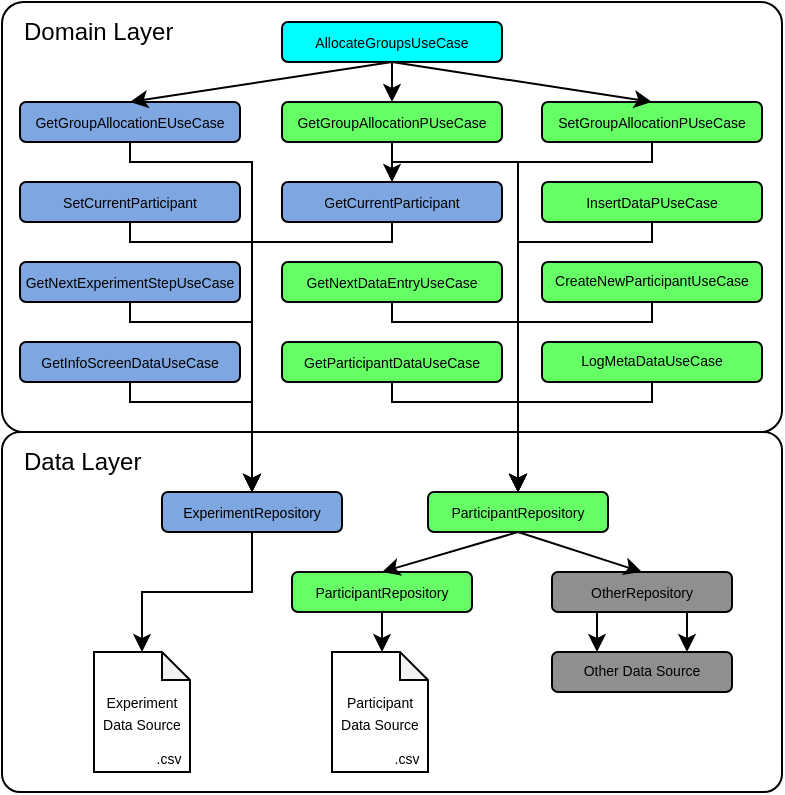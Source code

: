 <mxfile version="21.6.5" type="device">
  <diagram name="Page-1" id="OpWTwDbj9fGWJGAPWJQz">
    <mxGraphModel dx="474" dy="675" grid="1" gridSize="10" guides="1" tooltips="1" connect="1" arrows="1" fold="1" page="1" pageScale="1" pageWidth="390" pageHeight="400" math="0" shadow="0">
      <root>
        <mxCell id="0" />
        <mxCell id="1" parent="0" />
        <mxCell id="vBTqLdXRIyOvVhQML8VP-28" value="" style="rounded=1;whiteSpace=wrap;html=1;align=left;arcSize=5;" parent="1" vertex="1">
          <mxGeometry y="-400" width="390" height="215" as="geometry" />
        </mxCell>
        <mxCell id="BiqcfHCSWog3dznEfrMv-2" style="edgeStyle=orthogonalEdgeStyle;rounded=0;orthogonalLoop=1;jettySize=auto;html=1;entryX=0.5;entryY=0;entryDx=0;entryDy=0;" parent="1" source="BiqcfHCSWog3dznEfrMv-1" target="JxlkHMdp25saiBgIkoPC-2" edge="1">
          <mxGeometry relative="1" as="geometry">
            <Array as="points">
              <mxPoint x="325" y="-320" />
              <mxPoint x="258" y="-320" />
            </Array>
          </mxGeometry>
        </mxCell>
        <mxCell id="BiqcfHCSWog3dznEfrMv-1" value="&lt;p style=&quot;line-height: 70%;&quot;&gt;&lt;font style=&quot;font-size: 7px;&quot;&gt;SetGroupAllocationPUseCase&lt;/font&gt;&lt;br&gt;&lt;/p&gt;" style="rounded=1;whiteSpace=wrap;html=1;fillColor=#66FF66;" parent="1" vertex="1">
          <mxGeometry x="270" y="-350" width="110" height="20" as="geometry" />
        </mxCell>
        <mxCell id="ATXnocJcbOEIk6kjFFpH-1" value="" style="rounded=1;whiteSpace=wrap;html=1;align=left;arcSize=5;" parent="1" vertex="1">
          <mxGeometry y="-185" width="390" height="180" as="geometry" />
        </mxCell>
        <mxCell id="vBTqLdXRIyOvVhQML8VP-19" style="edgeStyle=orthogonalEdgeStyle;rounded=0;orthogonalLoop=1;jettySize=auto;html=1;entryX=0.5;entryY=0;entryDx=0;entryDy=0;entryPerimeter=0;" parent="1" source="JxlkHMdp25saiBgIkoPC-1" target="vBTqLdXRIyOvVhQML8VP-18" edge="1">
          <mxGeometry relative="1" as="geometry" />
        </mxCell>
        <mxCell id="JxlkHMdp25saiBgIkoPC-1" value="&lt;p style=&quot;line-height: 70%;&quot;&gt;&lt;font style=&quot;font-size: 7px;&quot;&gt;ExperimentRepository&lt;/font&gt;&lt;/p&gt;" style="rounded=1;whiteSpace=wrap;html=1;fillColor=#7EA6E0;" parent="1" vertex="1">
          <mxGeometry x="80" y="-155" width="90" height="20" as="geometry" />
        </mxCell>
        <mxCell id="JxlkHMdp25saiBgIkoPC-2" value="&lt;p style=&quot;line-height: 70%;&quot;&gt;&lt;font style=&quot;font-size: 7px;&quot;&gt;ParticipantRepository&lt;/font&gt;&lt;/p&gt;" style="rounded=1;whiteSpace=wrap;html=1;fillColor=#66FF66;" parent="1" vertex="1">
          <mxGeometry x="213" y="-155" width="90" height="20" as="geometry" />
        </mxCell>
        <mxCell id="vBTqLdXRIyOvVhQML8VP-21" style="edgeStyle=orthogonalEdgeStyle;rounded=0;orthogonalLoop=1;jettySize=auto;html=1;entryX=0.5;entryY=0;entryDx=0;entryDy=0;entryPerimeter=0;" parent="1" source="JxlkHMdp25saiBgIkoPC-4" edge="1">
          <mxGeometry relative="1" as="geometry">
            <mxPoint x="190.0" y="-75" as="targetPoint" />
          </mxGeometry>
        </mxCell>
        <mxCell id="JxlkHMdp25saiBgIkoPC-4" value="&lt;p style=&quot;line-height: 70%;&quot;&gt;&lt;font style=&quot;font-size: 7px;&quot;&gt;ParticipantRepository&lt;/font&gt;&lt;/p&gt;" style="rounded=1;whiteSpace=wrap;html=1;fillColor=#66FF66;" parent="1" vertex="1">
          <mxGeometry x="145" y="-115" width="90" height="20" as="geometry" />
        </mxCell>
        <mxCell id="JxlkHMdp25saiBgIkoPC-5" value="&lt;p style=&quot;line-height: 70%;&quot;&gt;&lt;font style=&quot;font-size: 7px;&quot;&gt;OtherRepository&lt;/font&gt;&lt;/p&gt;" style="rounded=1;whiteSpace=wrap;html=1;fillColor=#8f8f8f;" parent="1" vertex="1">
          <mxGeometry x="275" y="-115" width="90" height="20" as="geometry" />
        </mxCell>
        <mxCell id="JxlkHMdp25saiBgIkoPC-7" value="&lt;p style=&quot;line-height: 70%; font-size: 7px;&quot;&gt;&lt;font style=&quot;font-size: 7px;&quot;&gt;Other Data Source&lt;/font&gt;&lt;/p&gt;" style="rounded=1;whiteSpace=wrap;html=1;fillColor=#8f8f8f;" parent="1" vertex="1">
          <mxGeometry x="275" y="-75" width="90" height="20" as="geometry" />
        </mxCell>
        <mxCell id="JxlkHMdp25saiBgIkoPC-11" value="" style="endArrow=classic;html=1;rounded=0;exitX=0.5;exitY=1;exitDx=0;exitDy=0;entryX=0.5;entryY=0;entryDx=0;entryDy=0;" parent="1" source="JxlkHMdp25saiBgIkoPC-2" target="JxlkHMdp25saiBgIkoPC-4" edge="1">
          <mxGeometry width="50" height="50" relative="1" as="geometry">
            <mxPoint x="108" y="-125" as="sourcePoint" />
            <mxPoint x="108" y="-90" as="targetPoint" />
          </mxGeometry>
        </mxCell>
        <mxCell id="JxlkHMdp25saiBgIkoPC-12" value="" style="endArrow=classic;html=1;rounded=0;entryX=0.5;entryY=0;entryDx=0;entryDy=0;exitX=0.5;exitY=1;exitDx=0;exitDy=0;" parent="1" source="JxlkHMdp25saiBgIkoPC-2" target="JxlkHMdp25saiBgIkoPC-5" edge="1">
          <mxGeometry width="50" height="50" relative="1" as="geometry">
            <mxPoint x="275" y="-135" as="sourcePoint" />
            <mxPoint x="220" y="-90" as="targetPoint" />
          </mxGeometry>
        </mxCell>
        <mxCell id="JxlkHMdp25saiBgIkoPC-15" value="" style="endArrow=classic;html=1;rounded=0;exitX=0.25;exitY=1;exitDx=0;exitDy=0;entryX=0.25;entryY=0;entryDx=0;entryDy=0;" parent="1" source="JxlkHMdp25saiBgIkoPC-5" target="JxlkHMdp25saiBgIkoPC-7" edge="1">
          <mxGeometry width="50" height="50" relative="1" as="geometry">
            <mxPoint x="248" y="-60" as="sourcePoint" />
            <mxPoint x="248" y="-25" as="targetPoint" />
          </mxGeometry>
        </mxCell>
        <mxCell id="JxlkHMdp25saiBgIkoPC-16" value="" style="endArrow=classic;html=1;rounded=0;exitX=0.75;exitY=1;exitDx=0;exitDy=0;entryX=0.75;entryY=0;entryDx=0;entryDy=0;" parent="1" source="JxlkHMdp25saiBgIkoPC-5" target="JxlkHMdp25saiBgIkoPC-7" edge="1">
          <mxGeometry width="50" height="50" relative="1" as="geometry">
            <mxPoint x="322" y="-60" as="sourcePoint" />
            <mxPoint x="322" y="-25" as="targetPoint" />
          </mxGeometry>
        </mxCell>
        <mxCell id="vBTqLdXRIyOvVhQML8VP-24" value="" style="group" parent="1" vertex="1" connectable="0">
          <mxGeometry x="46" y="-75" width="48" height="60" as="geometry" />
        </mxCell>
        <mxCell id="vBTqLdXRIyOvVhQML8VP-18" value="&lt;p style=&quot;line-height: 70%;&quot;&gt;&lt;span style=&quot;font-size: 7px; background-color: initial;&quot;&gt;Experiment Data Source&lt;/span&gt;&lt;br&gt;&lt;/p&gt;" style="shape=note;whiteSpace=wrap;html=1;backgroundOutline=1;darkOpacity=0.05;aspect=fixed;size=14;" parent="vBTqLdXRIyOvVhQML8VP-24" vertex="1">
          <mxGeometry width="48" height="60" as="geometry" />
        </mxCell>
        <mxCell id="vBTqLdXRIyOvVhQML8VP-22" value="&lt;font style=&quot;font-size: 7px;&quot;&gt;.csv&lt;/font&gt;" style="text;html=1;strokeColor=none;fillColor=none;align=center;verticalAlign=middle;whiteSpace=wrap;rounded=0;" parent="vBTqLdXRIyOvVhQML8VP-24" vertex="1">
          <mxGeometry x="28" y="47" width="19" height="10" as="geometry" />
        </mxCell>
        <mxCell id="vBTqLdXRIyOvVhQML8VP-25" value="" style="group" parent="1" vertex="1" connectable="0">
          <mxGeometry x="165" y="-75" width="48" height="60" as="geometry" />
        </mxCell>
        <mxCell id="vBTqLdXRIyOvVhQML8VP-26" value="&lt;p style=&quot;line-height: 70%;&quot;&gt;&lt;span style=&quot;font-size: 7px; background-color: initial;&quot;&gt;Participant Data Source&lt;/span&gt;&lt;br&gt;&lt;/p&gt;" style="shape=note;whiteSpace=wrap;html=1;backgroundOutline=1;darkOpacity=0.05;aspect=fixed;size=14;" parent="vBTqLdXRIyOvVhQML8VP-25" vertex="1">
          <mxGeometry width="48" height="60" as="geometry" />
        </mxCell>
        <mxCell id="vBTqLdXRIyOvVhQML8VP-27" value="&lt;font style=&quot;font-size: 7px;&quot;&gt;.csv&lt;/font&gt;" style="text;html=1;strokeColor=none;fillColor=none;align=center;verticalAlign=middle;whiteSpace=wrap;rounded=0;" parent="vBTqLdXRIyOvVhQML8VP-25" vertex="1">
          <mxGeometry x="28" y="47" width="19" height="10" as="geometry" />
        </mxCell>
        <mxCell id="Vqp6UZmmSM8pug4wSdyq-3" style="edgeStyle=orthogonalEdgeStyle;rounded=0;orthogonalLoop=1;jettySize=auto;html=1;entryX=0.5;entryY=0;entryDx=0;entryDy=0;" parent="1" source="vBTqLdXRIyOvVhQML8VP-95" target="JxlkHMdp25saiBgIkoPC-2" edge="1">
          <mxGeometry relative="1" as="geometry">
            <Array as="points">
              <mxPoint x="195" y="-200" />
              <mxPoint x="258" y="-200" />
            </Array>
          </mxGeometry>
        </mxCell>
        <mxCell id="vBTqLdXRIyOvVhQML8VP-95" value="&lt;p style=&quot;line-height: 70%;&quot;&gt;&lt;font style=&quot;font-size: 7px;&quot;&gt;GetParticipantDataUseCase&lt;/font&gt;&lt;/p&gt;" style="rounded=1;whiteSpace=wrap;html=1;fillColor=#66FF66;" parent="1" vertex="1">
          <mxGeometry x="140" y="-230" width="110" height="20" as="geometry" />
        </mxCell>
        <mxCell id="UQUXSSuJ-hUbJ9xqROd5-6" style="edgeStyle=orthogonalEdgeStyle;rounded=0;orthogonalLoop=1;jettySize=auto;html=1;entryX=0.5;entryY=0;entryDx=0;entryDy=0;" parent="1" source="vBTqLdXRIyOvVhQML8VP-96" target="JxlkHMdp25saiBgIkoPC-2" edge="1">
          <mxGeometry relative="1" as="geometry">
            <Array as="points">
              <mxPoint x="195" y="-320" />
              <mxPoint x="258" y="-320" />
            </Array>
          </mxGeometry>
        </mxCell>
        <mxCell id="Vqp6UZmmSM8pug4wSdyq-1" style="edgeStyle=orthogonalEdgeStyle;rounded=0;orthogonalLoop=1;jettySize=auto;html=1;entryX=0.5;entryY=0;entryDx=0;entryDy=0;" parent="1" source="vBTqLdXRIyOvVhQML8VP-96" target="UQUXSSuJ-hUbJ9xqROd5-5" edge="1">
          <mxGeometry relative="1" as="geometry" />
        </mxCell>
        <mxCell id="vBTqLdXRIyOvVhQML8VP-96" value="&lt;p style=&quot;line-height: 70%;&quot;&gt;&lt;font style=&quot;font-size: 7px;&quot;&gt;GetGroupAllocationPUseCase&lt;/font&gt;&lt;br&gt;&lt;/p&gt;" style="rounded=1;whiteSpace=wrap;html=1;fillColor=#66FF66;" parent="1" vertex="1">
          <mxGeometry x="140" y="-350" width="110" height="20" as="geometry" />
        </mxCell>
        <mxCell id="vBTqLdXRIyOvVhQML8VP-106" style="edgeStyle=orthogonalEdgeStyle;rounded=0;orthogonalLoop=1;jettySize=auto;html=1;entryX=0.5;entryY=0;entryDx=0;entryDy=0;" parent="1" source="vBTqLdXRIyOvVhQML8VP-99" target="JxlkHMdp25saiBgIkoPC-1" edge="1">
          <mxGeometry relative="1" as="geometry">
            <Array as="points">
              <mxPoint x="64" y="-200" />
              <mxPoint x="125" y="-200" />
            </Array>
          </mxGeometry>
        </mxCell>
        <mxCell id="vBTqLdXRIyOvVhQML8VP-99" value="&lt;p style=&quot;line-height: 70%;&quot;&gt;&lt;font style=&quot;font-size: 7px;&quot;&gt;GetInfoScreenDataUseCase&lt;/font&gt;&lt;br&gt;&lt;/p&gt;" style="rounded=1;whiteSpace=wrap;html=1;fillColor=#7EA6E0;" parent="1" vertex="1">
          <mxGeometry x="9" y="-230" width="110" height="20" as="geometry" />
        </mxCell>
        <mxCell id="vBTqLdXRIyOvVhQML8VP-109" style="edgeStyle=orthogonalEdgeStyle;rounded=0;orthogonalLoop=1;jettySize=auto;html=1;entryX=0.5;entryY=0;entryDx=0;entryDy=0;" parent="1" source="vBTqLdXRIyOvVhQML8VP-98" target="JxlkHMdp25saiBgIkoPC-2" edge="1">
          <mxGeometry relative="1" as="geometry">
            <Array as="points">
              <mxPoint x="325" y="-200" />
              <mxPoint x="258" y="-200" />
            </Array>
          </mxGeometry>
        </mxCell>
        <mxCell id="vBTqLdXRIyOvVhQML8VP-114" style="edgeStyle=orthogonalEdgeStyle;rounded=0;orthogonalLoop=1;jettySize=auto;html=1;entryX=0.5;entryY=0;entryDx=0;entryDy=0;" parent="1" source="vBTqLdXRIyOvVhQML8VP-100" target="JxlkHMdp25saiBgIkoPC-2" edge="1">
          <mxGeometry relative="1" as="geometry">
            <Array as="points">
              <mxPoint x="325" y="-240" />
              <mxPoint x="258" y="-240" />
            </Array>
          </mxGeometry>
        </mxCell>
        <mxCell id="vBTqLdXRIyOvVhQML8VP-100" value="&lt;p style=&quot;line-height: 70%; font-size: 7px;&quot;&gt;CreateNewParticipantUseCase&lt;br&gt;&lt;/p&gt;" style="rounded=1;whiteSpace=wrap;html=1;fillColor=#66FF66;" parent="1" vertex="1">
          <mxGeometry x="270" y="-270" width="110" height="20" as="geometry" />
        </mxCell>
        <mxCell id="vBTqLdXRIyOvVhQML8VP-112" style="edgeStyle=orthogonalEdgeStyle;rounded=0;orthogonalLoop=1;jettySize=auto;html=1;entryX=0.5;entryY=0;entryDx=0;entryDy=0;" parent="1" source="vBTqLdXRIyOvVhQML8VP-101" target="JxlkHMdp25saiBgIkoPC-2" edge="1">
          <mxGeometry relative="1" as="geometry">
            <Array as="points">
              <mxPoint x="195" y="-240" />
              <mxPoint x="258" y="-240" />
            </Array>
          </mxGeometry>
        </mxCell>
        <mxCell id="vBTqLdXRIyOvVhQML8VP-101" value="&lt;p style=&quot;line-height: 70%;&quot;&gt;&lt;font style=&quot;font-size: 7px;&quot;&gt;GetNextDataEntryUseCase&lt;/font&gt;&lt;/p&gt;" style="rounded=1;whiteSpace=wrap;html=1;fillColor=#66FF66;" parent="1" vertex="1">
          <mxGeometry x="140" y="-270" width="110" height="20" as="geometry" />
        </mxCell>
        <mxCell id="vBTqLdXRIyOvVhQML8VP-115" style="edgeStyle=orthogonalEdgeStyle;rounded=0;orthogonalLoop=1;jettySize=auto;html=1;entryX=0.5;entryY=0;entryDx=0;entryDy=0;" parent="1" source="vBTqLdXRIyOvVhQML8VP-103" target="JxlkHMdp25saiBgIkoPC-2" edge="1">
          <mxGeometry relative="1" as="geometry">
            <Array as="points">
              <mxPoint x="325" y="-280" />
              <mxPoint x="258" y="-280" />
            </Array>
          </mxGeometry>
        </mxCell>
        <mxCell id="vBTqLdXRIyOvVhQML8VP-103" value="&lt;p style=&quot;line-height: 70%;&quot;&gt;&lt;font style=&quot;font-size: 7px;&quot;&gt;InsertDataPUseCase&lt;/font&gt;&lt;br&gt;&lt;/p&gt;" style="rounded=1;whiteSpace=wrap;html=1;fillColor=#66FF66;" parent="1" vertex="1">
          <mxGeometry x="270" y="-310" width="110" height="20" as="geometry" />
        </mxCell>
        <mxCell id="vBTqLdXRIyOvVhQML8VP-110" style="edgeStyle=orthogonalEdgeStyle;rounded=0;orthogonalLoop=1;jettySize=auto;html=1;exitX=0.5;exitY=1;exitDx=0;exitDy=0;" parent="1" source="UQUXSSuJ-hUbJ9xqROd5-1" target="JxlkHMdp25saiBgIkoPC-1" edge="1">
          <mxGeometry relative="1" as="geometry">
            <Array as="points">
              <mxPoint x="64" y="-280" />
              <mxPoint x="125" y="-280" />
            </Array>
          </mxGeometry>
        </mxCell>
        <mxCell id="UQUXSSuJ-hUbJ9xqROd5-2" style="edgeStyle=orthogonalEdgeStyle;rounded=0;orthogonalLoop=1;jettySize=auto;html=1;entryX=0.5;entryY=0;entryDx=0;entryDy=0;" parent="1" source="vBTqLdXRIyOvVhQML8VP-104" target="JxlkHMdp25saiBgIkoPC-1" edge="1">
          <mxGeometry relative="1" as="geometry">
            <Array as="points">
              <mxPoint x="64" y="-320" />
              <mxPoint x="125" y="-320" />
            </Array>
          </mxGeometry>
        </mxCell>
        <mxCell id="vBTqLdXRIyOvVhQML8VP-104" value="&lt;p style=&quot;line-height: 70%;&quot;&gt;&lt;font style=&quot;font-size: 7px;&quot;&gt;GetGroupAllocationEUseCase&lt;/font&gt;&lt;br&gt;&lt;/p&gt;" style="rounded=1;whiteSpace=wrap;html=1;fillColor=#7EA6E0;" parent="1" vertex="1">
          <mxGeometry x="9" y="-350" width="110" height="20" as="geometry" />
        </mxCell>
        <mxCell id="vBTqLdXRIyOvVhQML8VP-98" value="&lt;p style=&quot;line-height: 70%; font-size: 7px;&quot;&gt;LogMetaDataUseCase&lt;br&gt;&lt;/p&gt;" style="rounded=1;whiteSpace=wrap;html=1;fillColor=#66FF66;" parent="1" vertex="1">
          <mxGeometry x="270" y="-230" width="110" height="20" as="geometry" />
        </mxCell>
        <mxCell id="S7ZbhNdXn-A5gybht8wA-1" value="&lt;p style=&quot;line-height: 70%;&quot;&gt;&lt;span style=&quot;font-size: 7px;&quot;&gt;AllocateGroupsUseCase&lt;/span&gt;&lt;/p&gt;" style="rounded=1;whiteSpace=wrap;html=1;fillColor=#00FFFF;" parent="1" vertex="1">
          <mxGeometry x="140" y="-390" width="110" height="20" as="geometry" />
        </mxCell>
        <mxCell id="CExmouOxwxJyfWh-y4l--4" value="" style="endArrow=classic;html=1;rounded=0;exitX=0.5;exitY=1;exitDx=0;exitDy=0;entryX=0.5;entryY=0;entryDx=0;entryDy=0;" parent="1" source="S7ZbhNdXn-A5gybht8wA-1" target="BiqcfHCSWog3dznEfrMv-1" edge="1">
          <mxGeometry width="50" height="50" relative="1" as="geometry">
            <mxPoint x="340" y="-345" as="sourcePoint" />
            <mxPoint x="390" y="-395" as="targetPoint" />
          </mxGeometry>
        </mxCell>
        <mxCell id="CExmouOxwxJyfWh-y4l--5" value="" style="endArrow=classic;html=1;rounded=0;exitX=0.5;exitY=1;exitDx=0;exitDy=0;entryX=0.5;entryY=0;entryDx=0;entryDy=0;" parent="1" source="S7ZbhNdXn-A5gybht8wA-1" target="vBTqLdXRIyOvVhQML8VP-96" edge="1">
          <mxGeometry width="50" height="50" relative="1" as="geometry">
            <mxPoint x="268" y="-315" as="sourcePoint" />
            <mxPoint x="335" y="-295" as="targetPoint" />
          </mxGeometry>
        </mxCell>
        <mxCell id="CExmouOxwxJyfWh-y4l--7" value="" style="endArrow=classic;html=1;rounded=0;exitX=0.5;exitY=1;exitDx=0;exitDy=0;entryX=0.5;entryY=0;entryDx=0;entryDy=0;" parent="1" source="S7ZbhNdXn-A5gybht8wA-1" target="vBTqLdXRIyOvVhQML8VP-104" edge="1">
          <mxGeometry width="50" height="50" relative="1" as="geometry">
            <mxPoint x="268" y="-315" as="sourcePoint" />
            <mxPoint x="200" y="-295" as="targetPoint" />
          </mxGeometry>
        </mxCell>
        <mxCell id="BiqcfHCSWog3dznEfrMv-4" value="Domain Layer" style="text;html=1;strokeColor=none;fillColor=none;align=left;verticalAlign=middle;whiteSpace=wrap;rounded=0;" parent="1" vertex="1">
          <mxGeometry x="9" y="-400" width="110" height="30" as="geometry" />
        </mxCell>
        <mxCell id="BiqcfHCSWog3dznEfrMv-5" value="Data Layer" style="text;html=1;strokeColor=none;fillColor=none;align=left;verticalAlign=middle;whiteSpace=wrap;rounded=0;" parent="1" vertex="1">
          <mxGeometry x="9" y="-185" width="110" height="30" as="geometry" />
        </mxCell>
        <mxCell id="IPze_3sE19fh0A5-yl63-3" style="edgeStyle=orthogonalEdgeStyle;rounded=0;orthogonalLoop=1;jettySize=auto;html=1;entryX=0.5;entryY=0;entryDx=0;entryDy=0;" parent="1" source="IPze_3sE19fh0A5-yl63-1" target="JxlkHMdp25saiBgIkoPC-1" edge="1">
          <mxGeometry relative="1" as="geometry">
            <Array as="points">
              <mxPoint x="64" y="-240" />
              <mxPoint x="125" y="-240" />
            </Array>
          </mxGeometry>
        </mxCell>
        <mxCell id="IPze_3sE19fh0A5-yl63-1" value="&lt;p style=&quot;line-height: 70%;&quot;&gt;&lt;font style=&quot;font-size: 7px;&quot;&gt;GetNextExperimentStepUseCase&lt;/font&gt;&lt;br&gt;&lt;/p&gt;" style="rounded=1;whiteSpace=wrap;html=1;fillColor=#7EA6E0;" parent="1" vertex="1">
          <mxGeometry x="9" y="-270" width="110" height="20" as="geometry" />
        </mxCell>
        <mxCell id="UQUXSSuJ-hUbJ9xqROd5-1" value="&lt;p style=&quot;line-height: 70%;&quot;&gt;&lt;font style=&quot;font-size: 7px;&quot;&gt;SetCurrentParticipant&lt;/font&gt;&lt;br&gt;&lt;/p&gt;" style="rounded=1;whiteSpace=wrap;html=1;fillColor=#7EA6E0;" parent="1" vertex="1">
          <mxGeometry x="9" y="-310" width="110" height="20" as="geometry" />
        </mxCell>
        <mxCell id="Vqp6UZmmSM8pug4wSdyq-2" style="edgeStyle=orthogonalEdgeStyle;rounded=0;orthogonalLoop=1;jettySize=auto;html=1;entryX=0.5;entryY=0;entryDx=0;entryDy=0;" parent="1" source="UQUXSSuJ-hUbJ9xqROd5-5" target="JxlkHMdp25saiBgIkoPC-1" edge="1">
          <mxGeometry relative="1" as="geometry">
            <Array as="points">
              <mxPoint x="195" y="-280" />
              <mxPoint x="125" y="-280" />
            </Array>
          </mxGeometry>
        </mxCell>
        <mxCell id="UQUXSSuJ-hUbJ9xqROd5-5" value="&lt;p style=&quot;line-height: 70%;&quot;&gt;&lt;font style=&quot;font-size: 7px;&quot;&gt;GetCurrentParticipant&lt;/font&gt;&lt;br&gt;&lt;/p&gt;" style="rounded=1;whiteSpace=wrap;html=1;fillColor=#7EA6E0;" parent="1" vertex="1">
          <mxGeometry x="140" y="-310" width="110" height="20" as="geometry" />
        </mxCell>
      </root>
    </mxGraphModel>
  </diagram>
</mxfile>
